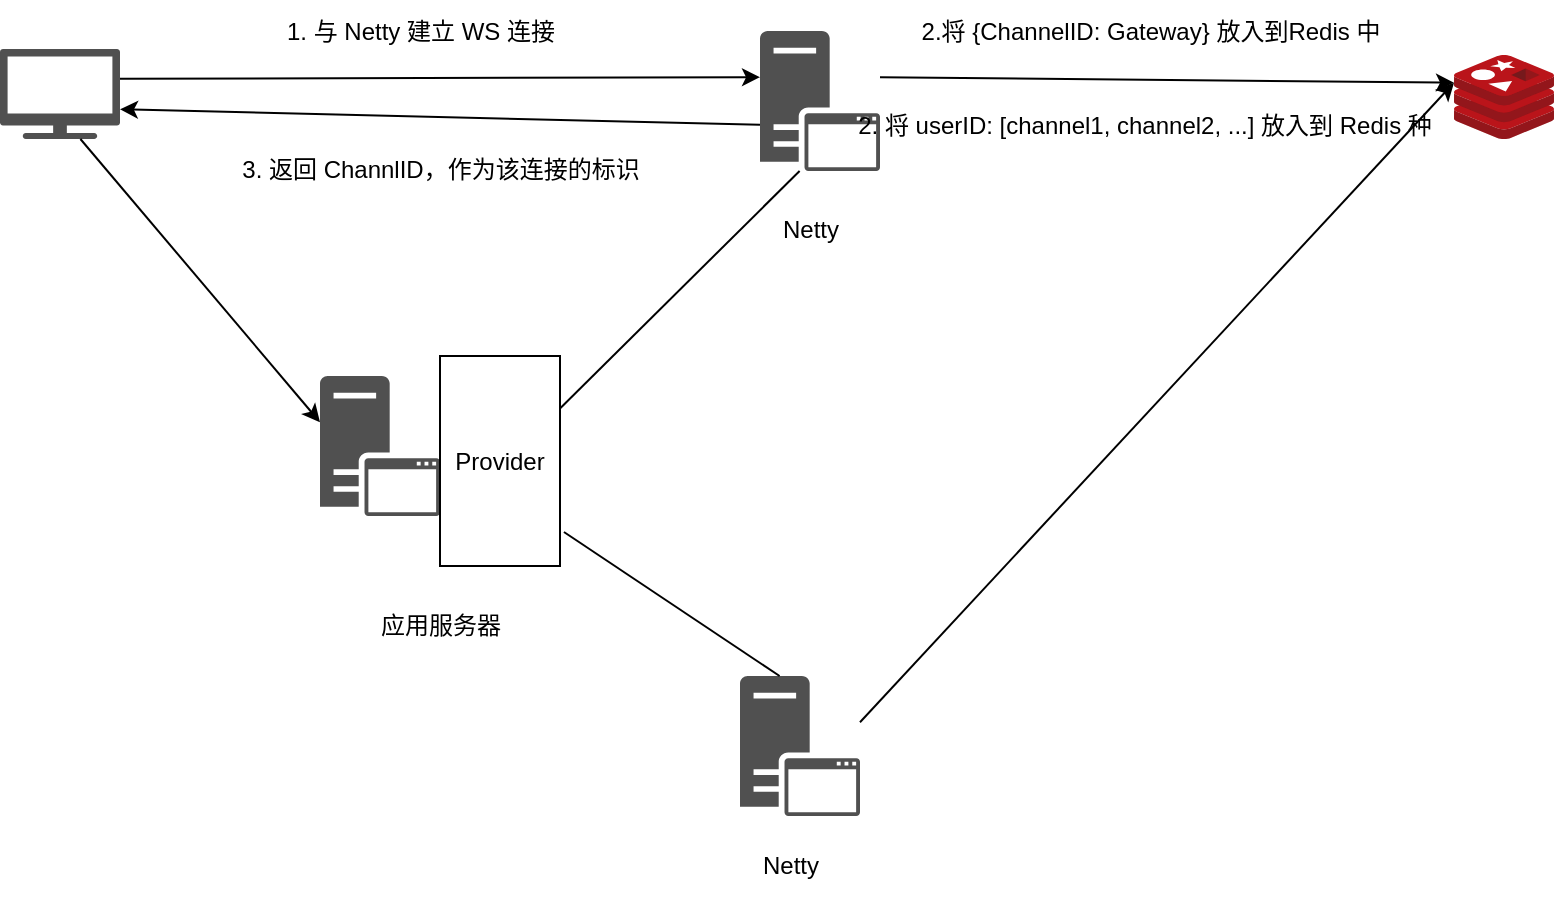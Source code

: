 <mxfile version="22.1.11" type="device">
  <diagram name="第 1 页" id="ypxzJgjApbNqddavya6D">
    <mxGraphModel dx="1158" dy="1896" grid="1" gridSize="10" guides="1" tooltips="1" connect="1" arrows="1" fold="1" page="1" pageScale="1" pageWidth="827" pageHeight="1169" math="0" shadow="0">
      <root>
        <mxCell id="0" />
        <mxCell id="1" parent="0" />
        <mxCell id="bXLIL-4T1kPuAxH4YukT-2" value="" style="sketch=0;pointerEvents=1;shadow=0;dashed=0;html=1;strokeColor=none;fillColor=#505050;labelPosition=center;verticalLabelPosition=bottom;verticalAlign=top;outlineConnect=0;align=center;shape=mxgraph.office.servers.application_server;points=[[0,0.33,0,0,0],[0,0.67,0,0,0],[0.33,0,0,0,0],[0.33,1,0,0,0],[0.67,0,0,0,0],[0.67,1,0,0,0],[1,0.33,0,0,0],[1,0.67,0,0,0]];" parent="1" vertex="1">
          <mxGeometry x="210" y="-910" width="60" height="70" as="geometry" />
        </mxCell>
        <mxCell id="bXLIL-4T1kPuAxH4YukT-4" value="" style="sketch=0;pointerEvents=1;shadow=0;dashed=0;html=1;strokeColor=none;fillColor=#505050;labelPosition=center;verticalLabelPosition=bottom;verticalAlign=top;outlineConnect=0;align=center;shape=mxgraph.office.devices.tv;points=[[0,0.33,0,0,0],[0,0.67,0,0,0],[0.33,0,0,0,0],[0.33,1,0,0,0],[0.67,0,0,0,0],[0.67,1,0,0,0],[1,0.33,0,0,0],[1,0.67,0,0,0]];" parent="1" vertex="1">
          <mxGeometry x="50" y="-1073.5" width="60" height="45" as="geometry" />
        </mxCell>
        <mxCell id="bXLIL-4T1kPuAxH4YukT-5" value="" style="sketch=0;pointerEvents=1;shadow=0;dashed=0;html=1;strokeColor=none;fillColor=#505050;labelPosition=center;verticalLabelPosition=bottom;verticalAlign=top;outlineConnect=0;align=center;shape=mxgraph.office.servers.application_server;points=[[0,0.33,0,0,0],[0,0.67,0,0,0],[0.33,0,0,0,0],[0.33,1,0,0,0],[0.67,0,0,0,0],[0.67,1,0,0,0],[1,0.33,0,0,0],[1,0.67,0,0,0]];" parent="1" vertex="1">
          <mxGeometry x="420" y="-760" width="60" height="70" as="geometry" />
        </mxCell>
        <mxCell id="bXLIL-4T1kPuAxH4YukT-6" value="" style="image;sketch=0;aspect=fixed;html=1;points=[[0,0.33,0,0,0],[0,0.67,0,0,0],[0.33,0,0,0,0],[0.33,1,0,0,0],[0.67,0,0,0,0],[0.67,1,0,0,0],[1,0.33,0,0,0],[1,0.67,0,0,0]];align=center;fontSize=12;image=img/lib/mscae/Cache_Redis_Product.svg;" parent="1" vertex="1">
          <mxGeometry x="777" y="-1070.5" width="50" height="42" as="geometry" />
        </mxCell>
        <mxCell id="bXLIL-4T1kPuAxH4YukT-8" value="1. 与 Netty 建立 WS 连接" style="text;html=1;align=center;verticalAlign=middle;resizable=0;points=[];autosize=1;strokeColor=none;fillColor=none;rotation=0;" parent="1" vertex="1">
          <mxGeometry x="180" y="-1097.5" width="160" height="30" as="geometry" />
        </mxCell>
        <mxCell id="bXLIL-4T1kPuAxH4YukT-10" value="2.将 {ChannelID: Gateway} 放入到Redis 中" style="text;html=1;align=center;verticalAlign=middle;resizable=0;points=[];autosize=1;strokeColor=none;fillColor=none;rotation=0;" parent="1" vertex="1">
          <mxGeometry x="500" y="-1097.5" width="250" height="30" as="geometry" />
        </mxCell>
        <mxCell id="bXLIL-4T1kPuAxH4YukT-12" value="3. 返回 ChannlID，作为该连接的标识" style="text;html=1;align=center;verticalAlign=middle;resizable=0;points=[];autosize=1;strokeColor=none;fillColor=none;rotation=0;" parent="1" vertex="1">
          <mxGeometry x="160" y="-1028.5" width="220" height="30" as="geometry" />
        </mxCell>
        <mxCell id="bXLIL-4T1kPuAxH4YukT-13" value="" style="sketch=0;pointerEvents=1;shadow=0;dashed=0;html=1;strokeColor=none;fillColor=#505050;labelPosition=center;verticalLabelPosition=bottom;verticalAlign=top;outlineConnect=0;align=center;shape=mxgraph.office.servers.application_server;points=[[0,0.33,0,0,0],[0,0.67,0,0,0],[0.33,0,0,0,0],[0.33,1,0,0,0],[0.67,0,0,0,0],[0.67,1,0,0,0],[1,0.33,0,0,0],[1,0.67,0,0,0]];" parent="1" vertex="1">
          <mxGeometry x="430" y="-1082.5" width="60" height="70" as="geometry" />
        </mxCell>
        <mxCell id="bXLIL-4T1kPuAxH4YukT-18" style="rounded=0;orthogonalLoop=1;jettySize=auto;html=1;exitX=1;exitY=0.33;exitDx=0;exitDy=0;exitPerimeter=0;entryX=0;entryY=0.33;entryDx=0;entryDy=0;entryPerimeter=0;" parent="1" source="bXLIL-4T1kPuAxH4YukT-4" target="bXLIL-4T1kPuAxH4YukT-13" edge="1">
          <mxGeometry relative="1" as="geometry" />
        </mxCell>
        <mxCell id="bXLIL-4T1kPuAxH4YukT-19" style="rounded=0;orthogonalLoop=1;jettySize=auto;html=1;exitX=0;exitY=0.67;exitDx=0;exitDy=0;exitPerimeter=0;entryX=1;entryY=0.67;entryDx=0;entryDy=0;entryPerimeter=0;" parent="1" source="bXLIL-4T1kPuAxH4YukT-13" target="bXLIL-4T1kPuAxH4YukT-4" edge="1">
          <mxGeometry relative="1" as="geometry" />
        </mxCell>
        <mxCell id="bXLIL-4T1kPuAxH4YukT-20" style="rounded=0;orthogonalLoop=1;jettySize=auto;html=1;exitX=1;exitY=0.33;exitDx=0;exitDy=0;exitPerimeter=0;entryX=0;entryY=0.33;entryDx=0;entryDy=0;entryPerimeter=0;" parent="1" source="bXLIL-4T1kPuAxH4YukT-13" target="bXLIL-4T1kPuAxH4YukT-6" edge="1">
          <mxGeometry relative="1" as="geometry" />
        </mxCell>
        <mxCell id="bXLIL-4T1kPuAxH4YukT-22" style="rounded=0;orthogonalLoop=1;jettySize=auto;html=1;entryX=0.33;entryY=1;entryDx=0;entryDy=0;entryPerimeter=0;endArrow=none;endFill=0;exitX=1;exitY=0.25;exitDx=0;exitDy=0;" parent="1" source="bXLIL-4T1kPuAxH4YukT-32" target="bXLIL-4T1kPuAxH4YukT-13" edge="1">
          <mxGeometry relative="1" as="geometry">
            <mxPoint x="320" y="-890" as="sourcePoint" />
          </mxGeometry>
        </mxCell>
        <mxCell id="bXLIL-4T1kPuAxH4YukT-23" style="rounded=0;orthogonalLoop=1;jettySize=auto;html=1;entryX=0.33;entryY=0;entryDx=0;entryDy=0;entryPerimeter=0;endArrow=none;endFill=0;exitX=1.033;exitY=0.838;exitDx=0;exitDy=0;exitPerimeter=0;" parent="1" source="bXLIL-4T1kPuAxH4YukT-32" target="bXLIL-4T1kPuAxH4YukT-5" edge="1">
          <mxGeometry relative="1" as="geometry">
            <mxPoint x="310" y="-850" as="sourcePoint" />
          </mxGeometry>
        </mxCell>
        <mxCell id="bXLIL-4T1kPuAxH4YukT-24" style="rounded=0;orthogonalLoop=1;jettySize=auto;html=1;exitX=1;exitY=0.33;exitDx=0;exitDy=0;exitPerimeter=0;entryX=0;entryY=0.33;entryDx=0;entryDy=0;entryPerimeter=0;" parent="1" source="bXLIL-4T1kPuAxH4YukT-5" target="bXLIL-4T1kPuAxH4YukT-6" edge="1">
          <mxGeometry relative="1" as="geometry" />
        </mxCell>
        <mxCell id="bXLIL-4T1kPuAxH4YukT-25" style="rounded=0;orthogonalLoop=1;jettySize=auto;html=1;exitX=0.67;exitY=1;exitDx=0;exitDy=0;exitPerimeter=0;entryX=0;entryY=0.33;entryDx=0;entryDy=0;entryPerimeter=0;" parent="1" source="bXLIL-4T1kPuAxH4YukT-4" target="bXLIL-4T1kPuAxH4YukT-2" edge="1">
          <mxGeometry relative="1" as="geometry" />
        </mxCell>
        <mxCell id="bXLIL-4T1kPuAxH4YukT-28" value="应用服务器" style="text;html=1;align=center;verticalAlign=middle;resizable=0;points=[];autosize=1;strokeColor=none;fillColor=none;" parent="1" vertex="1">
          <mxGeometry x="230" y="-800" width="80" height="30" as="geometry" />
        </mxCell>
        <mxCell id="bXLIL-4T1kPuAxH4YukT-29" value="Netty" style="text;html=1;align=center;verticalAlign=middle;resizable=0;points=[];autosize=1;strokeColor=none;fillColor=none;" parent="1" vertex="1">
          <mxGeometry x="430" y="-998.5" width="50" height="30" as="geometry" />
        </mxCell>
        <mxCell id="bXLIL-4T1kPuAxH4YukT-30" value="Netty" style="text;html=1;align=center;verticalAlign=middle;resizable=0;points=[];autosize=1;strokeColor=none;fillColor=none;" parent="1" vertex="1">
          <mxGeometry x="420" y="-680" width="50" height="30" as="geometry" />
        </mxCell>
        <mxCell id="bXLIL-4T1kPuAxH4YukT-31" value="2. 将 userID: [channel1, channel2, ...] 放入到 Redis 种" style="text;html=1;align=center;verticalAlign=middle;resizable=0;points=[];autosize=1;strokeColor=none;fillColor=none;" parent="1" vertex="1">
          <mxGeometry x="467" y="-1050" width="310" height="30" as="geometry" />
        </mxCell>
        <mxCell id="bXLIL-4T1kPuAxH4YukT-32" value="Provider" style="rounded=0;whiteSpace=wrap;html=1;" parent="1" vertex="1">
          <mxGeometry x="270" y="-920" width="60" height="105" as="geometry" />
        </mxCell>
      </root>
    </mxGraphModel>
  </diagram>
</mxfile>
